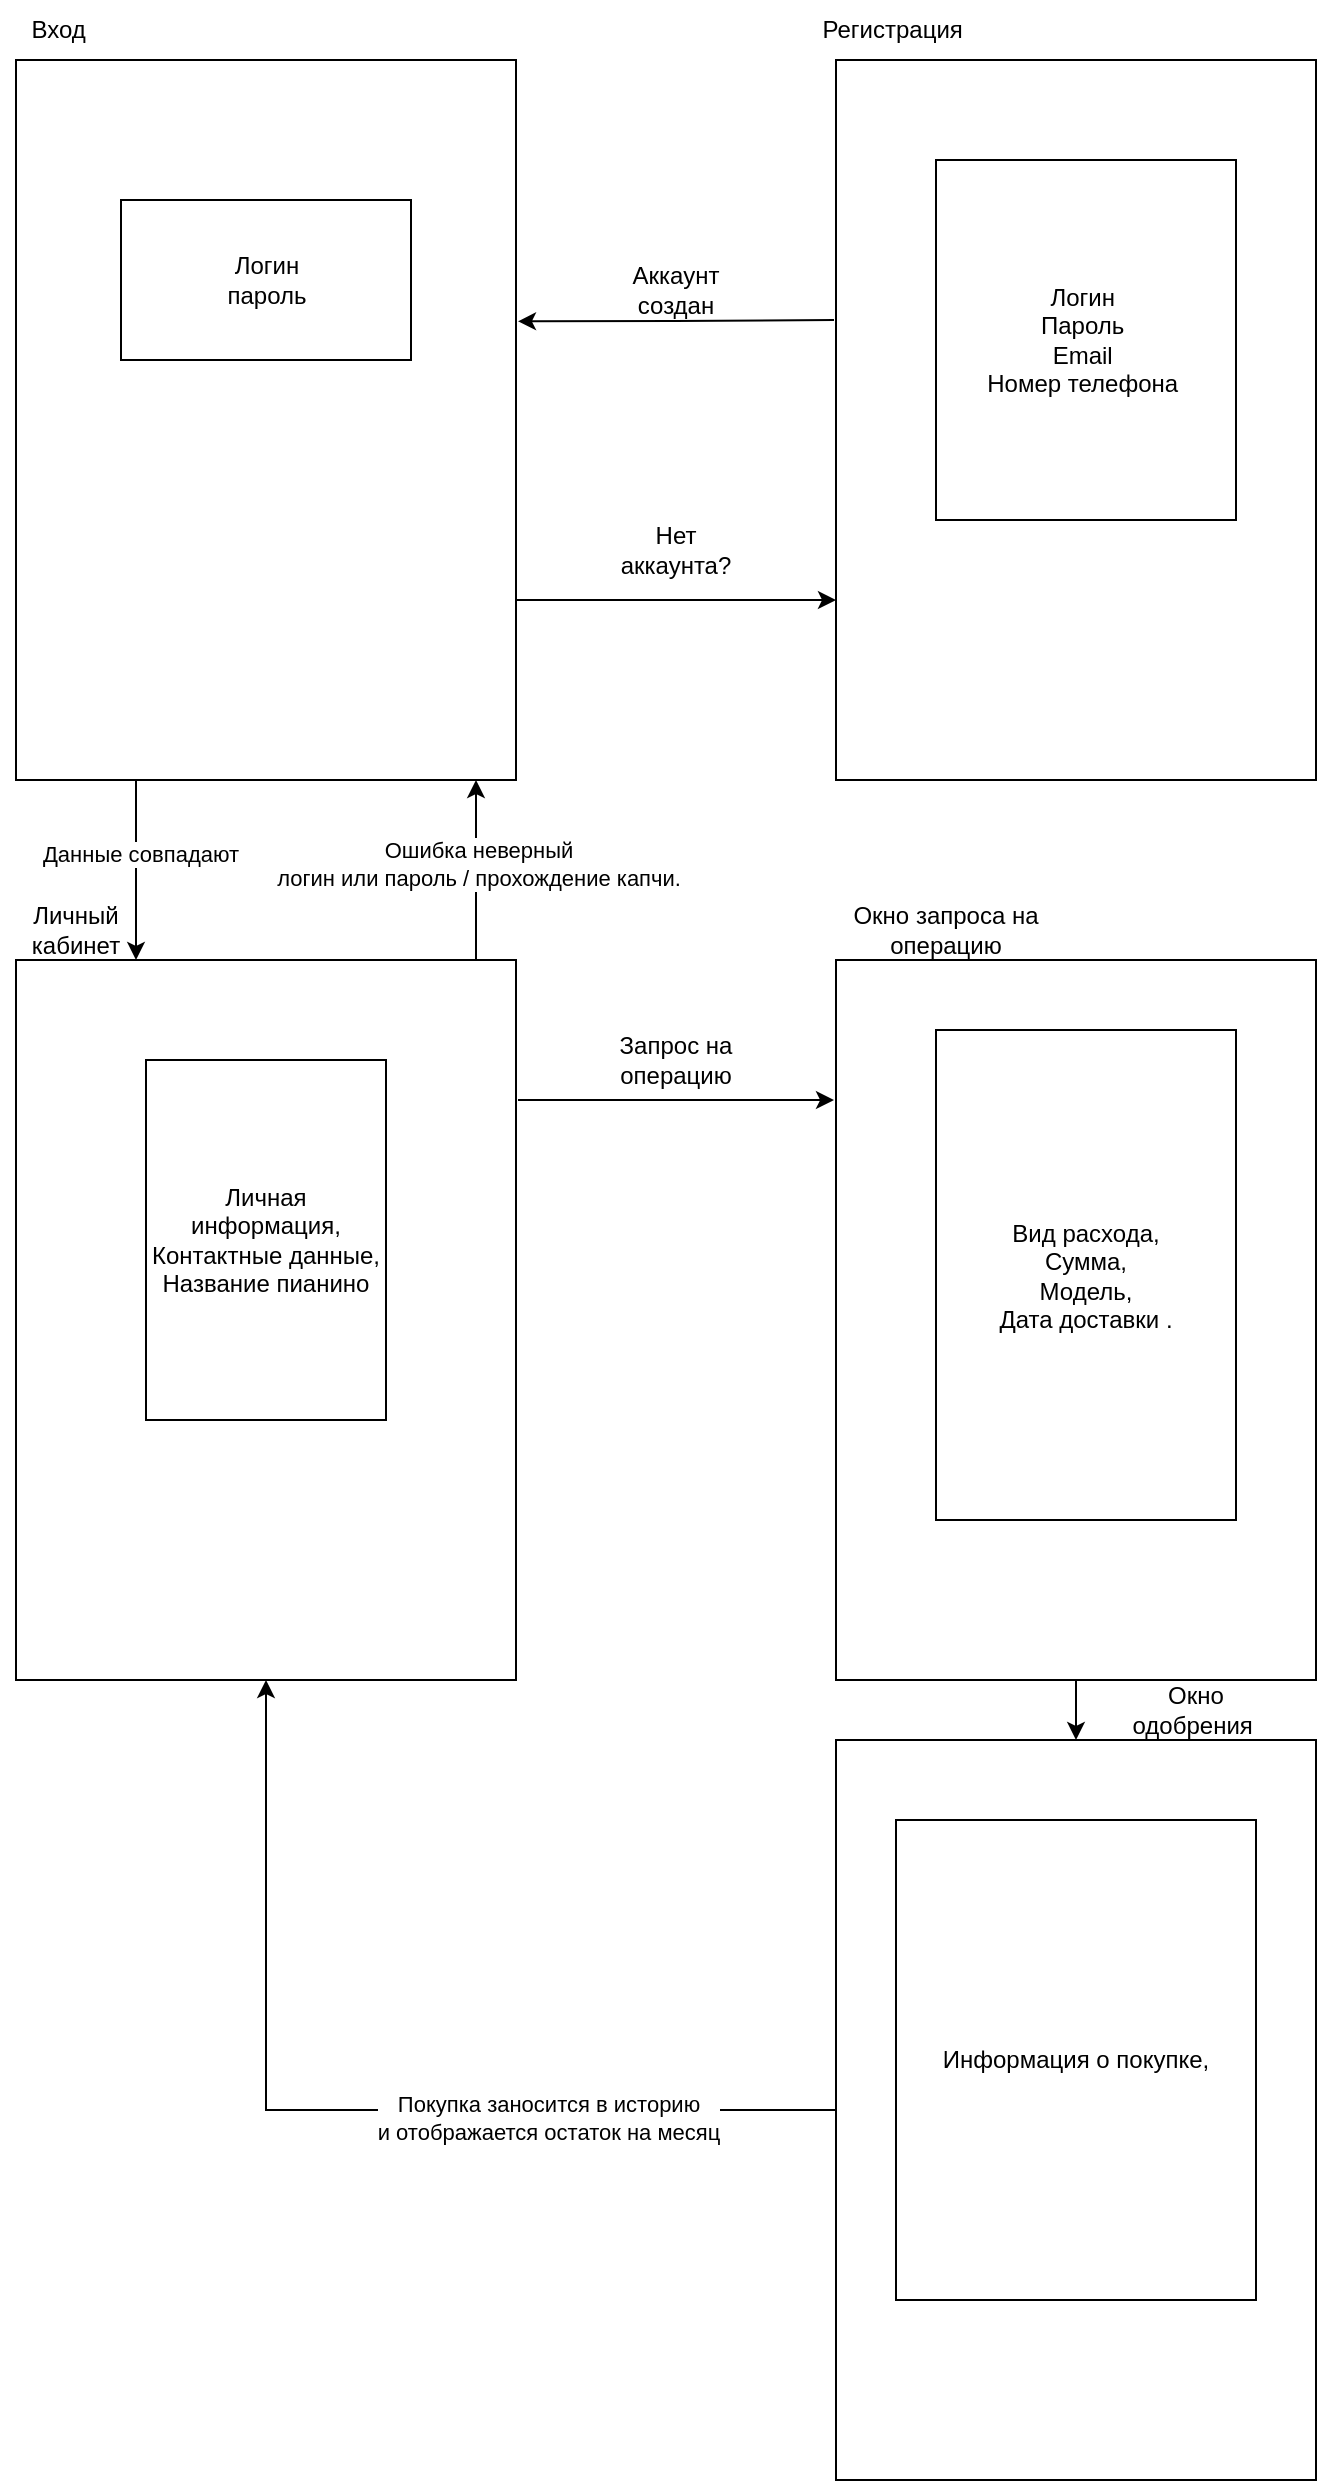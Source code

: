 <mxfile version="22.1.15" type="device">
  <diagram name="Страница — 1" id="Jc8Szz6v6_RT1xXjdQ1R">
    <mxGraphModel dx="1434" dy="780" grid="1" gridSize="10" guides="1" tooltips="1" connect="1" arrows="1" fold="1" page="1" pageScale="1" pageWidth="1654" pageHeight="2336" math="0" shadow="0">
      <root>
        <mxCell id="0" />
        <mxCell id="1" parent="0" />
        <mxCell id="Tv542-hn4mdmKaGUr-7X-8" style="edgeStyle=orthogonalEdgeStyle;rounded=0;orthogonalLoop=1;jettySize=auto;html=1;exitX=0.25;exitY=0;exitDx=0;exitDy=0;entryX=0.363;entryY=-0.004;entryDx=0;entryDy=0;entryPerimeter=0;" parent="1" target="Tv542-hn4mdmKaGUr-7X-4" edge="1">
          <mxGeometry relative="1" as="geometry">
            <mxPoint x="489" y="170" as="sourcePoint" />
            <mxPoint x="339" y="150" as="targetPoint" />
          </mxGeometry>
        </mxCell>
        <mxCell id="Tv542-hn4mdmKaGUr-7X-11" style="edgeStyle=orthogonalEdgeStyle;rounded=0;orthogonalLoop=1;jettySize=auto;html=1;exitX=0.75;exitY=0;exitDx=0;exitDy=0;entryX=0;entryY=0.75;entryDx=0;entryDy=0;" parent="1" source="Tv542-hn4mdmKaGUr-7X-4" target="Tv542-hn4mdmKaGUr-7X-6" edge="1">
          <mxGeometry relative="1" as="geometry" />
        </mxCell>
        <mxCell id="Tv542-hn4mdmKaGUr-7X-4" value="" style="rounded=0;whiteSpace=wrap;html=1;direction=south;" parent="1" vertex="1">
          <mxGeometry x="80" y="40" width="250" height="360" as="geometry" />
        </mxCell>
        <mxCell id="Tv542-hn4mdmKaGUr-7X-6" value="" style="rounded=0;whiteSpace=wrap;html=1;" parent="1" vertex="1">
          <mxGeometry x="490" y="40" width="240" height="360" as="geometry" />
        </mxCell>
        <mxCell id="Tv542-hn4mdmKaGUr-7X-12" value="Логин&lt;br&gt;&amp;nbsp;пароль&amp;nbsp;" style="rounded=0;whiteSpace=wrap;html=1;" parent="1" vertex="1">
          <mxGeometry x="132.5" y="110" width="145" height="80" as="geometry" />
        </mxCell>
        <mxCell id="Tv542-hn4mdmKaGUr-7X-13" value="Логин&amp;nbsp;&lt;br&gt;Пароль&amp;nbsp;&lt;br&gt;Email&amp;nbsp;&lt;br&gt;Номер телефона&amp;nbsp;&lt;br&gt;" style="rounded=0;whiteSpace=wrap;html=1;" parent="1" vertex="1">
          <mxGeometry x="540" y="90" width="150" height="180" as="geometry" />
        </mxCell>
        <mxCell id="Tv542-hn4mdmKaGUr-7X-14" value="Нет аккаунта?" style="text;html=1;strokeColor=none;fillColor=none;align=center;verticalAlign=middle;whiteSpace=wrap;rounded=0;" parent="1" vertex="1">
          <mxGeometry x="380" y="270" width="60" height="30" as="geometry" />
        </mxCell>
        <mxCell id="Tv542-hn4mdmKaGUr-7X-15" value="Вход&amp;nbsp;" style="text;html=1;strokeColor=none;fillColor=none;align=center;verticalAlign=middle;whiteSpace=wrap;rounded=0;" parent="1" vertex="1">
          <mxGeometry x="72.5" y="10" width="60" height="30" as="geometry" />
        </mxCell>
        <mxCell id="Tv542-hn4mdmKaGUr-7X-16" value="Регистрация&amp;nbsp;" style="text;html=1;strokeColor=none;fillColor=none;align=center;verticalAlign=middle;whiteSpace=wrap;rounded=0;" parent="1" vertex="1">
          <mxGeometry x="490" y="10" width="60" height="30" as="geometry" />
        </mxCell>
        <mxCell id="Tv542-hn4mdmKaGUr-7X-17" value="Аккаунт создан" style="text;html=1;strokeColor=none;fillColor=none;align=center;verticalAlign=middle;whiteSpace=wrap;rounded=0;" parent="1" vertex="1">
          <mxGeometry x="380" y="140" width="60" height="30" as="geometry" />
        </mxCell>
        <mxCell id="Tv542-hn4mdmKaGUr-7X-18" value="" style="rounded=0;whiteSpace=wrap;html=1;" parent="1" vertex="1">
          <mxGeometry x="80" y="490" width="250" height="360" as="geometry" />
        </mxCell>
        <mxCell id="Tv542-hn4mdmKaGUr-7X-19" value="" style="endArrow=classic;html=1;rounded=0;exitX=1;exitY=0.5;exitDx=0;exitDy=0;entryX=0.5;entryY=0;entryDx=0;entryDy=0;" parent="1" edge="1">
          <mxGeometry width="50" height="50" relative="1" as="geometry">
            <mxPoint x="140" y="400" as="sourcePoint" />
            <mxPoint x="140" y="490" as="targetPoint" />
          </mxGeometry>
        </mxCell>
        <mxCell id="Tv542-hn4mdmKaGUr-7X-36" value="Данные совпадают" style="edgeLabel;html=1;align=center;verticalAlign=middle;resizable=0;points=[];" parent="Tv542-hn4mdmKaGUr-7X-19" vertex="1" connectable="0">
          <mxGeometry x="-0.194" y="2" relative="1" as="geometry">
            <mxPoint as="offset" />
          </mxGeometry>
        </mxCell>
        <mxCell id="Tv542-hn4mdmKaGUr-7X-20" value="Личный кабинет" style="text;html=1;strokeColor=none;fillColor=none;align=center;verticalAlign=middle;whiteSpace=wrap;rounded=0;" parent="1" vertex="1">
          <mxGeometry x="80" y="460" width="60" height="30" as="geometry" />
        </mxCell>
        <mxCell id="Tv542-hn4mdmKaGUr-7X-21" value="Личная информация,&lt;br&gt;Контактные данные,&lt;br&gt;Название пианино" style="rounded=0;whiteSpace=wrap;html=1;" parent="1" vertex="1">
          <mxGeometry x="145" y="540" width="120" height="180" as="geometry" />
        </mxCell>
        <mxCell id="Tv542-hn4mdmKaGUr-7X-22" value="" style="endArrow=classic;html=1;rounded=0;exitX=1.008;exitY=0.186;exitDx=0;exitDy=0;exitPerimeter=0;" parent="1" edge="1">
          <mxGeometry width="50" height="50" relative="1" as="geometry">
            <mxPoint x="331.0" y="560.0" as="sourcePoint" />
            <mxPoint x="489" y="560.04" as="targetPoint" />
          </mxGeometry>
        </mxCell>
        <mxCell id="Tv542-hn4mdmKaGUr-7X-31" style="edgeStyle=orthogonalEdgeStyle;rounded=0;orthogonalLoop=1;jettySize=auto;html=1;exitX=0.5;exitY=1;exitDx=0;exitDy=0;entryX=0.5;entryY=0;entryDx=0;entryDy=0;" parent="1" source="Tv542-hn4mdmKaGUr-7X-23" target="Tv542-hn4mdmKaGUr-7X-30" edge="1">
          <mxGeometry relative="1" as="geometry" />
        </mxCell>
        <mxCell id="Tv542-hn4mdmKaGUr-7X-23" value="" style="rounded=0;whiteSpace=wrap;html=1;" parent="1" vertex="1">
          <mxGeometry x="490" y="490" width="240" height="360" as="geometry" />
        </mxCell>
        <mxCell id="Tv542-hn4mdmKaGUr-7X-24" value="Вид расхода,&lt;br&gt;Сумма,&lt;br&gt;Модель,&lt;br&gt;Дата доставки ." style="rounded=0;whiteSpace=wrap;html=1;" parent="1" vertex="1">
          <mxGeometry x="540" y="525" width="150" height="245" as="geometry" />
        </mxCell>
        <mxCell id="Tv542-hn4mdmKaGUr-7X-25" value="Окно запроса на операцию" style="text;html=1;strokeColor=none;fillColor=none;align=center;verticalAlign=middle;whiteSpace=wrap;rounded=0;" parent="1" vertex="1">
          <mxGeometry x="480" y="460" width="130" height="30" as="geometry" />
        </mxCell>
        <mxCell id="Tv542-hn4mdmKaGUr-7X-27" value="Запрос на операцию" style="text;html=1;strokeColor=none;fillColor=none;align=center;verticalAlign=middle;whiteSpace=wrap;rounded=0;" parent="1" vertex="1">
          <mxGeometry x="365" y="525" width="90" height="30" as="geometry" />
        </mxCell>
        <mxCell id="Tv542-hn4mdmKaGUr-7X-40" style="edgeStyle=orthogonalEdgeStyle;rounded=0;orthogonalLoop=1;jettySize=auto;html=1;exitX=0;exitY=0.5;exitDx=0;exitDy=0;entryX=0.5;entryY=1;entryDx=0;entryDy=0;" parent="1" source="Tv542-hn4mdmKaGUr-7X-30" target="Tv542-hn4mdmKaGUr-7X-18" edge="1">
          <mxGeometry relative="1" as="geometry" />
        </mxCell>
        <mxCell id="Tv542-hn4mdmKaGUr-7X-41" value="Покупка заносится в историю&lt;br&gt;и отображается остаток на месяц" style="edgeLabel;html=1;align=center;verticalAlign=middle;resizable=0;points=[];" parent="Tv542-hn4mdmKaGUr-7X-40" vertex="1" connectable="0">
          <mxGeometry x="-0.426" y="4" relative="1" as="geometry">
            <mxPoint x="-1" as="offset" />
          </mxGeometry>
        </mxCell>
        <mxCell id="Tv542-hn4mdmKaGUr-7X-30" value="" style="rounded=0;whiteSpace=wrap;html=1;" parent="1" vertex="1">
          <mxGeometry x="490" y="880" width="240" height="370" as="geometry" />
        </mxCell>
        <mxCell id="Tv542-hn4mdmKaGUr-7X-32" value="Информация о покупке,&lt;br&gt;" style="rounded=0;whiteSpace=wrap;html=1;" parent="1" vertex="1">
          <mxGeometry x="520" y="920" width="180" height="240" as="geometry" />
        </mxCell>
        <mxCell id="Tv542-hn4mdmKaGUr-7X-33" value="Окно одобрения&amp;nbsp;" style="text;html=1;strokeColor=none;fillColor=none;align=center;verticalAlign=middle;whiteSpace=wrap;rounded=0;" parent="1" vertex="1">
          <mxGeometry x="640" y="850" width="60" height="30" as="geometry" />
        </mxCell>
        <mxCell id="Tv542-hn4mdmKaGUr-7X-37" value="" style="endArrow=classic;html=1;rounded=0;entryX=1;entryY=0.25;entryDx=0;entryDy=0;exitX=0.75;exitY=0;exitDx=0;exitDy=0;" parent="1" edge="1">
          <mxGeometry width="50" height="50" relative="1" as="geometry">
            <mxPoint x="310" y="490" as="sourcePoint" />
            <mxPoint x="310" y="400" as="targetPoint" />
          </mxGeometry>
        </mxCell>
        <mxCell id="Tv542-hn4mdmKaGUr-7X-39" value="Ошибка неверный &lt;br&gt;логин или пароль / прохождение капчи." style="edgeLabel;html=1;align=center;verticalAlign=middle;resizable=0;points=[];" parent="Tv542-hn4mdmKaGUr-7X-37" vertex="1" connectable="0">
          <mxGeometry x="0.083" y="-1" relative="1" as="geometry">
            <mxPoint as="offset" />
          </mxGeometry>
        </mxCell>
      </root>
    </mxGraphModel>
  </diagram>
</mxfile>
